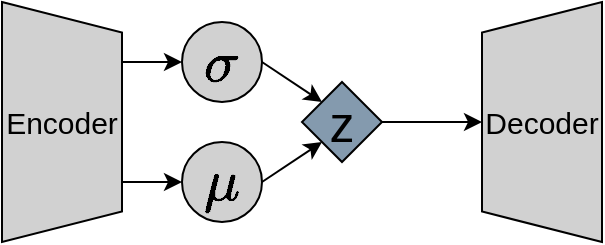 <mxfile version="13.0.8" type="device"><diagram id="9rQEiwa3oRGdA8DniPlE" name="Page-1"><mxGraphModel dx="677" dy="397" grid="1" gridSize="10" guides="1" tooltips="1" connect="1" arrows="1" fold="1" page="1" pageScale="1" pageWidth="827" pageHeight="1169" math="1" shadow="0"><root><mxCell id="0"/><mxCell id="1" parent="0"/><mxCell id="Ytr0mpPbrIfUYOGtvmja-26" style="edgeStyle=none;rounded=0;orthogonalLoop=1;jettySize=auto;html=1;exitX=1;exitY=0.5;exitDx=0;exitDy=0;entryX=0;entryY=1;entryDx=0;entryDy=0;fontSize=15;" parent="1" source="Ytr0mpPbrIfUYOGtvmja-1" target="Ytr0mpPbrIfUYOGtvmja-2" edge="1"><mxGeometry relative="1" as="geometry"/></mxCell><mxCell id="Ytr0mpPbrIfUYOGtvmja-1" value="\(\mu\)" style="ellipse;whiteSpace=wrap;html=1;aspect=fixed;fontSize=25;strokeWidth=1;fillColor=#D1D1D1;" parent="1" vertex="1"><mxGeometry x="180" y="140" width="40" height="40" as="geometry"/></mxCell><mxCell id="Ytr0mpPbrIfUYOGtvmja-24" style="edgeStyle=none;rounded=0;orthogonalLoop=1;jettySize=auto;html=1;exitX=1;exitY=0.5;exitDx=0;exitDy=0;entryX=0.5;entryY=0;entryDx=0;entryDy=0;fontSize=15;" parent="1" source="Ytr0mpPbrIfUYOGtvmja-2" target="Ytr0mpPbrIfUYOGtvmja-16" edge="1"><mxGeometry relative="1" as="geometry"/></mxCell><mxCell id="Ytr0mpPbrIfUYOGtvmja-2" value="z" style="rhombus;whiteSpace=wrap;html=1;fontSize=25;fillColor=#849AAE;" parent="1" vertex="1"><mxGeometry x="240" y="110" width="40" height="40" as="geometry"/></mxCell><mxCell id="Ytr0mpPbrIfUYOGtvmja-25" style="edgeStyle=none;rounded=0;orthogonalLoop=1;jettySize=auto;html=1;exitX=1;exitY=0.5;exitDx=0;exitDy=0;entryX=0;entryY=0;entryDx=0;entryDy=0;fontSize=15;" parent="1" source="Ytr0mpPbrIfUYOGtvmja-3" target="Ytr0mpPbrIfUYOGtvmja-2" edge="1"><mxGeometry relative="1" as="geometry"/></mxCell><mxCell id="Ytr0mpPbrIfUYOGtvmja-3" value="\(\sigma\)" style="ellipse;whiteSpace=wrap;html=1;aspect=fixed;fontSize=25;strokeWidth=1;fillColor=#D1D1D1;" parent="1" vertex="1"><mxGeometry x="180" y="80" width="40" height="40" as="geometry"/></mxCell><mxCell id="Ytr0mpPbrIfUYOGtvmja-14" style="edgeStyle=none;rounded=0;orthogonalLoop=1;jettySize=auto;html=1;exitX=0.25;exitY=0;exitDx=0;exitDy=0;entryX=0;entryY=0.5;entryDx=0;entryDy=0;fontSize=15;" parent="1" source="Ytr0mpPbrIfUYOGtvmja-10" target="Ytr0mpPbrIfUYOGtvmja-3" edge="1"><mxGeometry relative="1" as="geometry"/></mxCell><mxCell id="Ytr0mpPbrIfUYOGtvmja-15" style="edgeStyle=none;rounded=0;orthogonalLoop=1;jettySize=auto;html=1;exitX=0.75;exitY=0;exitDx=0;exitDy=0;entryX=0;entryY=0.5;entryDx=0;entryDy=0;fontSize=15;" parent="1" source="Ytr0mpPbrIfUYOGtvmja-10" target="Ytr0mpPbrIfUYOGtvmja-1" edge="1"><mxGeometry relative="1" as="geometry"/></mxCell><mxCell id="Ytr0mpPbrIfUYOGtvmja-10" value="Encoder" style="shape=trapezoid;perimeter=trapezoidPerimeter;whiteSpace=wrap;html=1;strokeWidth=1;fillColor=#D1D1D1;fontSize=15;align=center;direction=south;size=0.127;" parent="1" vertex="1"><mxGeometry x="90" y="70" width="60" height="120" as="geometry"/></mxCell><mxCell id="Ytr0mpPbrIfUYOGtvmja-16" value="Decoder" style="shape=trapezoid;perimeter=trapezoidPerimeter;whiteSpace=wrap;html=1;strokeWidth=1;fillColor=#D1D1D1;fontSize=15;align=center;direction=north;size=0.127;" parent="1" vertex="1"><mxGeometry x="330" y="70" width="60" height="120" as="geometry"/></mxCell></root></mxGraphModel></diagram></mxfile>